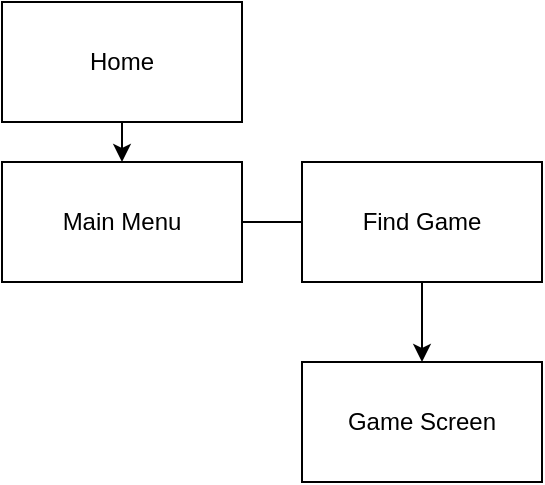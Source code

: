 <mxfile version="12.9.14" type="device"><diagram id="7-o9rFQ7sF1mjQ9VJMC2" name="Page-1"><mxGraphModel dx="369" dy="359" grid="1" gridSize="10" guides="1" tooltips="1" connect="1" arrows="1" fold="1" page="1" pageScale="1" pageWidth="850" pageHeight="1100" math="0" shadow="0"><root><mxCell id="0"/><mxCell id="1" parent="0"/><mxCell id="T4Nz5wk-85yaYUUfOSC6-1" value="Home" style="rounded=0;whiteSpace=wrap;html=1;" parent="1" vertex="1"><mxGeometry x="180" y="180" width="120" height="60" as="geometry"/></mxCell><mxCell id="T4Nz5wk-85yaYUUfOSC6-2" value="Game Screen" style="rounded=0;whiteSpace=wrap;html=1;" parent="1" vertex="1"><mxGeometry x="330" y="360" width="120" height="60" as="geometry"/></mxCell><mxCell id="T4Nz5wk-85yaYUUfOSC6-5" value="Main Menu" style="rounded=0;whiteSpace=wrap;html=1;" parent="1" vertex="1"><mxGeometry x="180" y="260" width="120" height="60" as="geometry"/></mxCell><mxCell id="T4Nz5wk-85yaYUUfOSC6-10" value="Find Game" style="rounded=0;whiteSpace=wrap;html=1;" parent="1" vertex="1"><mxGeometry x="330" y="260" width="120" height="60" as="geometry"/></mxCell><mxCell id="T4Nz5wk-85yaYUUfOSC6-12" value="" style="endArrow=none;html=1;entryX=0;entryY=0.5;entryDx=0;entryDy=0;exitX=1;exitY=0.5;exitDx=0;exitDy=0;" parent="1" source="T4Nz5wk-85yaYUUfOSC6-5" target="T4Nz5wk-85yaYUUfOSC6-10" edge="1"><mxGeometry width="50" height="50" relative="1" as="geometry"><mxPoint x="220" y="460" as="sourcePoint"/><mxPoint x="140" y="480" as="targetPoint"/></mxGeometry></mxCell><mxCell id="jX43-r-LtH1ztlljrE4e-1" value="" style="endArrow=classic;html=1;exitX=0.5;exitY=1;exitDx=0;exitDy=0;entryX=0.5;entryY=0;entryDx=0;entryDy=0;" edge="1" parent="1" source="T4Nz5wk-85yaYUUfOSC6-1" target="T4Nz5wk-85yaYUUfOSC6-5"><mxGeometry width="50" height="50" relative="1" as="geometry"><mxPoint x="260" y="310" as="sourcePoint"/><mxPoint x="310" y="260" as="targetPoint"/></mxGeometry></mxCell><mxCell id="jX43-r-LtH1ztlljrE4e-2" value="" style="endArrow=classic;html=1;exitX=0.5;exitY=1;exitDx=0;exitDy=0;entryX=0.5;entryY=0;entryDx=0;entryDy=0;" edge="1" parent="1" source="T4Nz5wk-85yaYUUfOSC6-10" target="T4Nz5wk-85yaYUUfOSC6-2"><mxGeometry width="50" height="50" relative="1" as="geometry"><mxPoint x="310" y="410" as="sourcePoint"/><mxPoint x="360" y="360" as="targetPoint"/></mxGeometry></mxCell></root></mxGraphModel></diagram></mxfile>